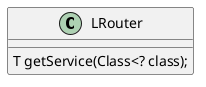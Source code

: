 @startuml
'https://plantuml.com/class-diagram

class LRouter {
    T getService(Class<? class);
}


@enduml